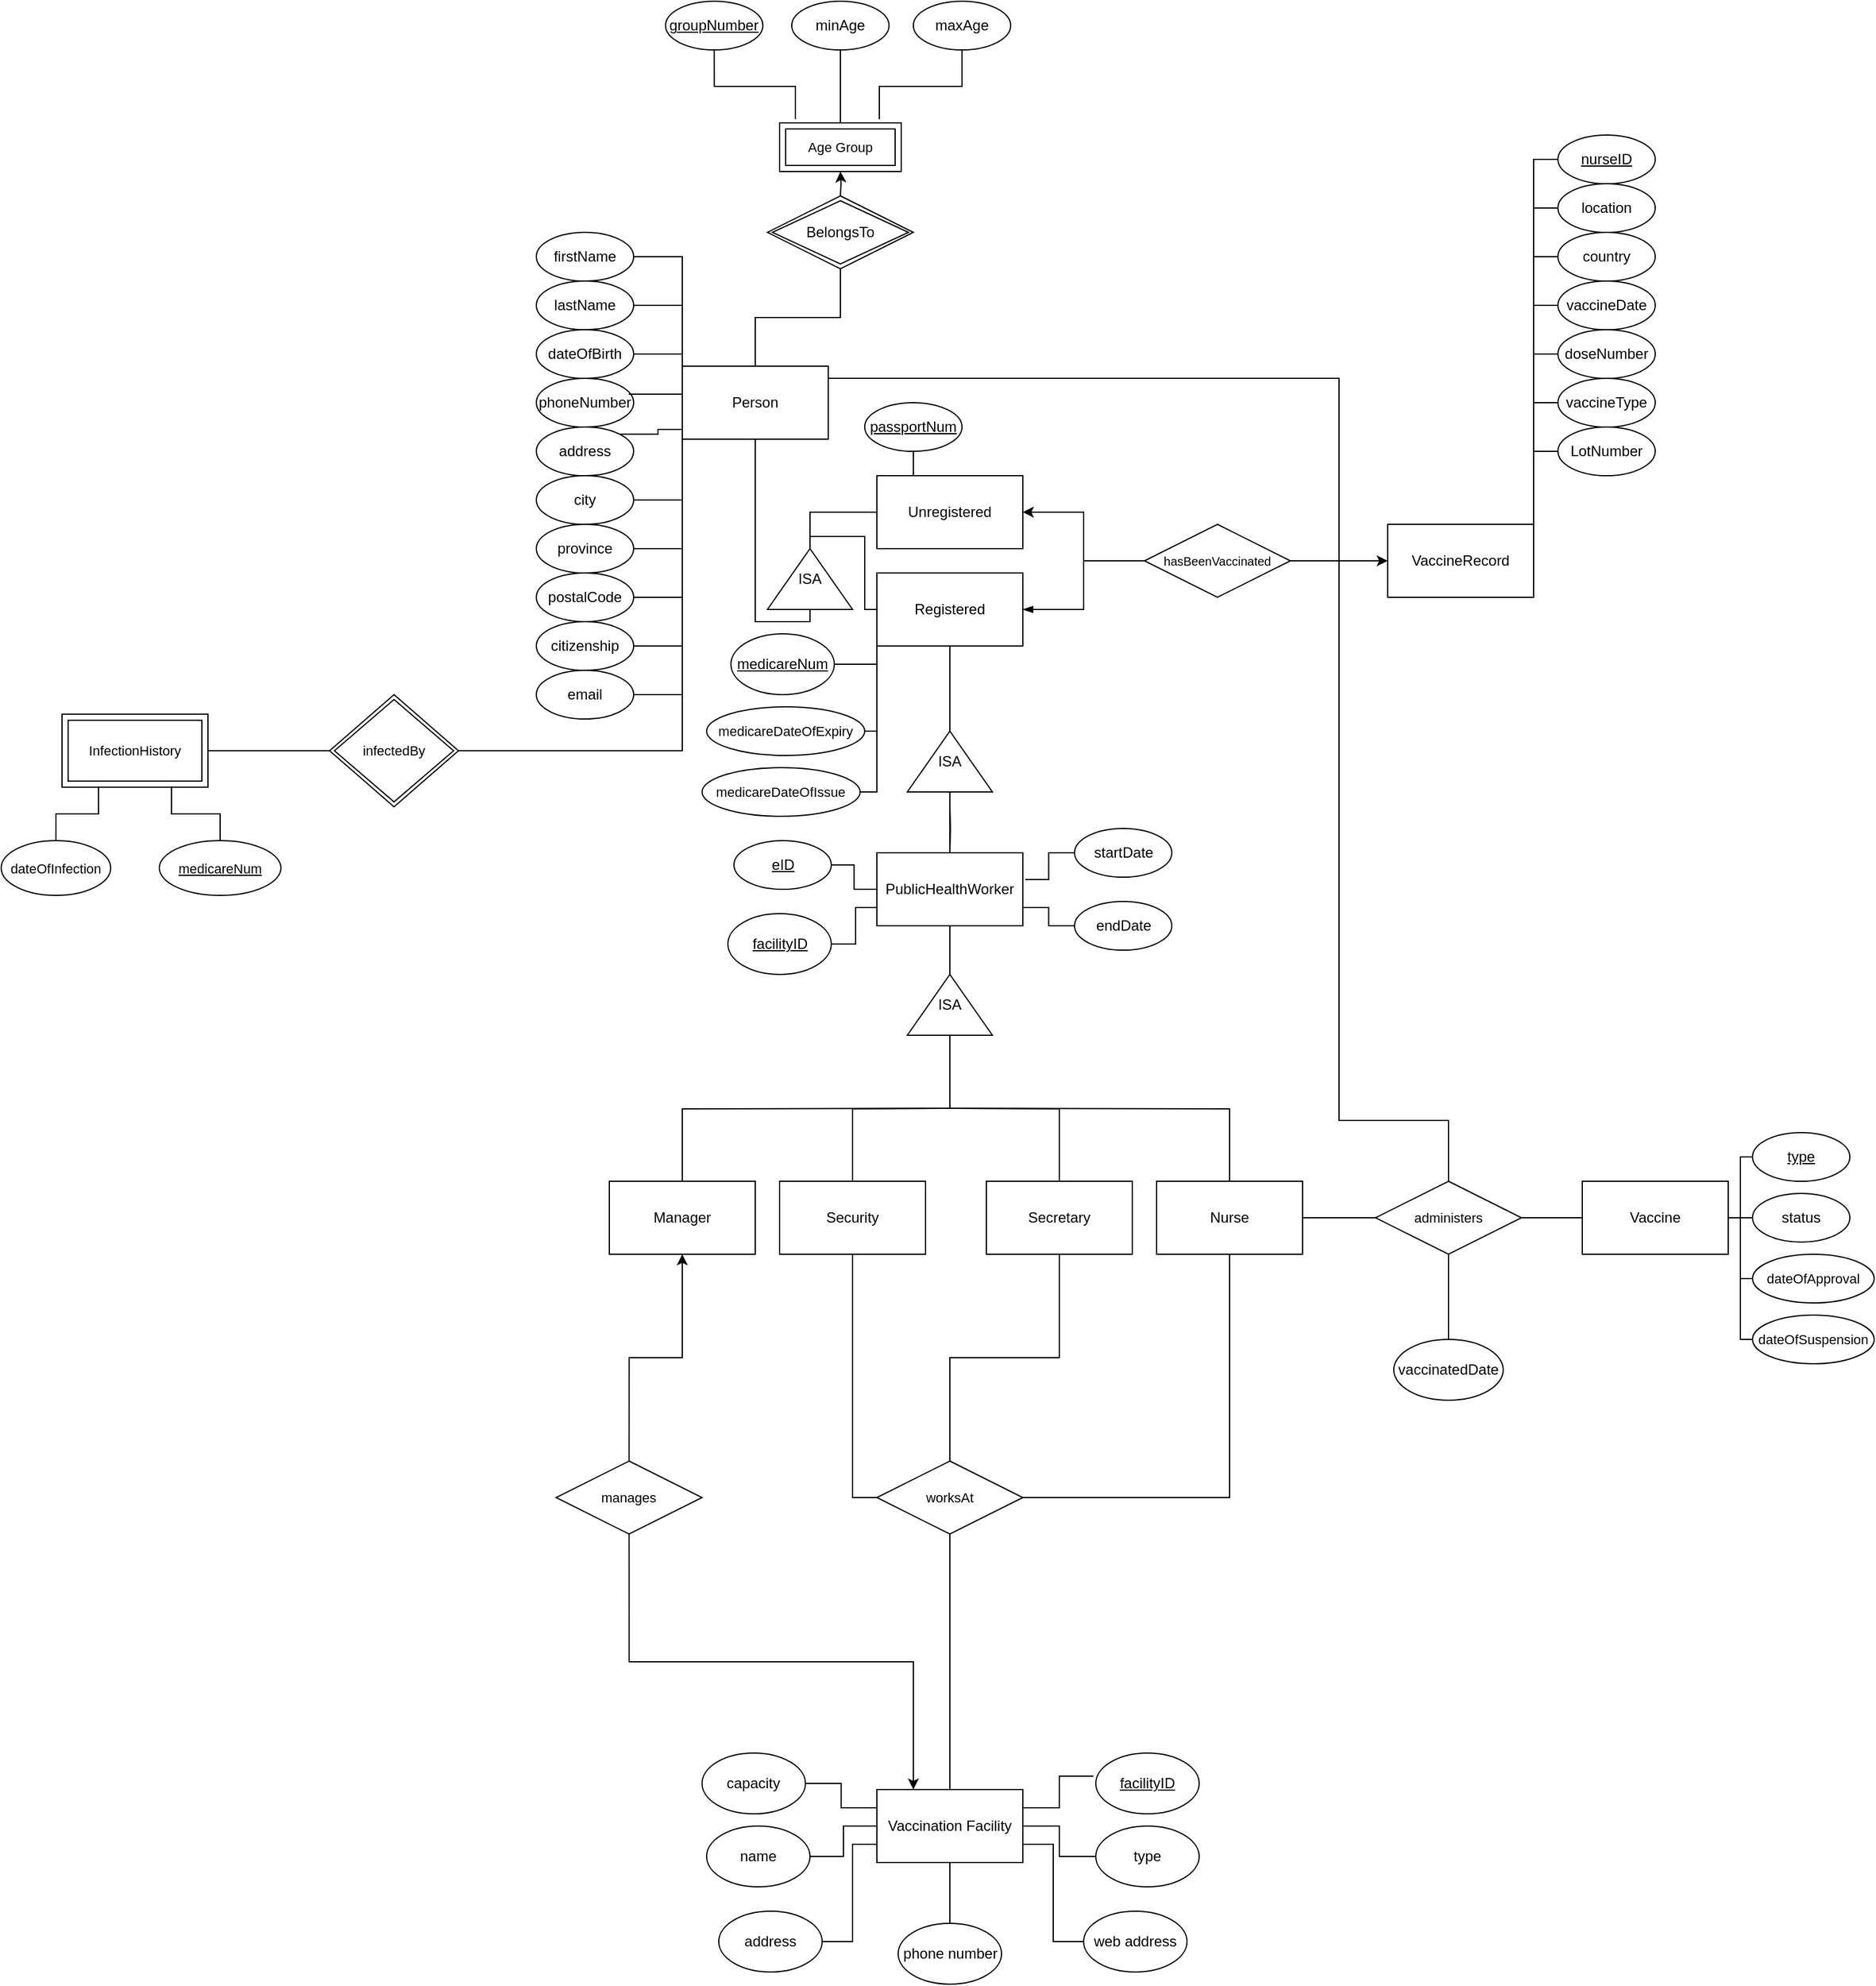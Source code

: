 <mxfile version="15.5.0" type="device"><diagram id="mBmWn6BK3wTHhu9qiL1B" name="Page-1"><mxGraphModel dx="1574" dy="1533" grid="1" gridSize="10" guides="1" tooltips="1" connect="1" arrows="1" fold="1" page="1" pageScale="1" pageWidth="850" pageHeight="1100" math="0" shadow="0"><root><mxCell id="0"/><mxCell id="1" parent="0"/><mxCell id="DdgtRDa4_yfA8446GOCM-1" value="Person" style="rounded=0;whiteSpace=wrap;html=1;" parent="1" vertex="1"><mxGeometry x="140" y="240" width="120" height="60" as="geometry"/></mxCell><mxCell id="DdgtRDa4_yfA8446GOCM-2" value="firstName" style="ellipse;whiteSpace=wrap;html=1;" parent="1" vertex="1"><mxGeometry x="20" y="130" width="80" height="40" as="geometry"/></mxCell><mxCell id="DdgtRDa4_yfA8446GOCM-4" value="lastName" style="ellipse;whiteSpace=wrap;html=1;" parent="1" vertex="1"><mxGeometry x="20" y="170" width="80" height="40" as="geometry"/></mxCell><mxCell id="DdgtRDa4_yfA8446GOCM-5" value="dateOfBirth" style="ellipse;whiteSpace=wrap;html=1;" parent="1" vertex="1"><mxGeometry x="20" y="210" width="80" height="40" as="geometry"/></mxCell><mxCell id="DdgtRDa4_yfA8446GOCM-10" value="phoneNumber" style="ellipse;whiteSpace=wrap;html=1;" parent="1" vertex="1"><mxGeometry x="20" y="250" width="80" height="40" as="geometry"/></mxCell><mxCell id="DdgtRDa4_yfA8446GOCM-11" value="address&lt;span style=&quot;color: rgba(0 , 0 , 0 , 0) ; font-family: monospace ; font-size: 0px&quot;&gt;%3CmxGraphModel%3E%3Croot%3E%3CmxCell%20id%3D%220%22%2F%3E%3CmxCell%20id%3D%221%22%20parent%3D%220%22%2F%3E%3CmxCell%20id%3D%222%22%20value%3D%22dateOfBirth%22%20style%3D%22ellipse%3BwhiteSpace%3Dwrap%3Bhtml%3D1%3B%22%20vertex%3D%221%22%20parent%3D%221%22%3E%3CmxGeometry%20x%3D%22210%22%20y%3D%2210%22%20width%3D%2280%22%20height%3D%2240%22%20as%3D%22geometry%22%2F%3E%3C%2FmxCell%3E%3C%2Froot%3E%3C%2FmxGraphModel%3E&lt;/span&gt;" style="ellipse;whiteSpace=wrap;html=1;" parent="1" vertex="1"><mxGeometry x="20" y="290" width="80" height="40" as="geometry"/></mxCell><mxCell id="DdgtRDa4_yfA8446GOCM-12" value="city" style="ellipse;whiteSpace=wrap;html=1;" parent="1" vertex="1"><mxGeometry x="20" y="330" width="80" height="40" as="geometry"/></mxCell><mxCell id="DdgtRDa4_yfA8446GOCM-13" value="province" style="ellipse;whiteSpace=wrap;html=1;" parent="1" vertex="1"><mxGeometry x="20" y="370" width="80" height="40" as="geometry"/></mxCell><mxCell id="DdgtRDa4_yfA8446GOCM-14" value="postalCode" style="ellipse;whiteSpace=wrap;html=1;" parent="1" vertex="1"><mxGeometry x="20" y="410" width="80" height="40" as="geometry"/></mxCell><mxCell id="DdgtRDa4_yfA8446GOCM-15" value="citizenship" style="ellipse;whiteSpace=wrap;html=1;" parent="1" vertex="1"><mxGeometry x="20" y="450" width="80" height="40" as="geometry"/></mxCell><mxCell id="DdgtRDa4_yfA8446GOCM-16" value="email" style="ellipse;whiteSpace=wrap;html=1;" parent="1" vertex="1"><mxGeometry x="20" y="490" width="80" height="40" as="geometry"/></mxCell><mxCell id="DdgtRDa4_yfA8446GOCM-18" value="" style="endArrow=none;html=1;rounded=0;fontSize=6;edgeStyle=orthogonalEdgeStyle;exitX=0.95;exitY=0.325;exitDx=0;exitDy=0;exitPerimeter=0;entryX=0;entryY=0.5;entryDx=0;entryDy=0;" parent="1" source="DdgtRDa4_yfA8446GOCM-10" target="DdgtRDa4_yfA8446GOCM-1" edge="1"><mxGeometry relative="1" as="geometry"><mxPoint x="20" y="259.5" as="sourcePoint"/><mxPoint x="180" y="259.5" as="targetPoint"/><Array as="points"><mxPoint x="140" y="263"/><mxPoint x="140" y="260"/></Array></mxGeometry></mxCell><mxCell id="DdgtRDa4_yfA8446GOCM-23" value="" style="endArrow=none;html=1;rounded=0;fontSize=6;edgeStyle=orthogonalEdgeStyle;entryX=0;entryY=0.867;entryDx=0;entryDy=0;exitX=1;exitY=0;exitDx=0;exitDy=0;entryPerimeter=0;" parent="1" source="DdgtRDa4_yfA8446GOCM-11" target="DdgtRDa4_yfA8446GOCM-1" edge="1"><mxGeometry relative="1" as="geometry"><mxPoint x="100" y="260" as="sourcePoint"/><mxPoint x="260" y="260" as="targetPoint"/><Array as="points"><mxPoint x="120" y="296"/><mxPoint x="120" y="292"/></Array></mxGeometry></mxCell><mxCell id="DdgtRDa4_yfA8446GOCM-24" value="" style="endArrow=none;html=1;rounded=0;fontSize=6;edgeStyle=orthogonalEdgeStyle;exitX=1;exitY=0.5;exitDx=0;exitDy=0;entryX=0;entryY=1;entryDx=0;entryDy=0;" parent="1" source="DdgtRDa4_yfA8446GOCM-12" target="DdgtRDa4_yfA8446GOCM-1" edge="1"><mxGeometry relative="1" as="geometry"><mxPoint x="100" y="260" as="sourcePoint"/><mxPoint x="260" y="260" as="targetPoint"/></mxGeometry></mxCell><mxCell id="DdgtRDa4_yfA8446GOCM-25" value="" style="endArrow=none;html=1;rounded=0;fontSize=6;edgeStyle=orthogonalEdgeStyle;entryX=0;entryY=1;entryDx=0;entryDy=0;" parent="1" source="DdgtRDa4_yfA8446GOCM-13" target="DdgtRDa4_yfA8446GOCM-1" edge="1"><mxGeometry relative="1" as="geometry"><mxPoint x="100" y="260" as="sourcePoint"/><mxPoint x="260" y="260" as="targetPoint"/></mxGeometry></mxCell><mxCell id="DdgtRDa4_yfA8446GOCM-26" value="" style="endArrow=none;html=1;rounded=0;fontSize=6;edgeStyle=orthogonalEdgeStyle;entryX=0;entryY=1;entryDx=0;entryDy=0;" parent="1" source="DdgtRDa4_yfA8446GOCM-14" target="DdgtRDa4_yfA8446GOCM-1" edge="1"><mxGeometry relative="1" as="geometry"><mxPoint x="100" y="260" as="sourcePoint"/><mxPoint x="260" y="260" as="targetPoint"/></mxGeometry></mxCell><mxCell id="DdgtRDa4_yfA8446GOCM-27" value="" style="endArrow=none;html=1;rounded=0;fontSize=6;edgeStyle=orthogonalEdgeStyle;entryX=0;entryY=1;entryDx=0;entryDy=0;exitX=1;exitY=0.5;exitDx=0;exitDy=0;" parent="1" source="DdgtRDa4_yfA8446GOCM-15" target="DdgtRDa4_yfA8446GOCM-1" edge="1"><mxGeometry relative="1" as="geometry"><mxPoint x="100" y="260" as="sourcePoint"/><mxPoint x="260" y="260" as="targetPoint"/></mxGeometry></mxCell><mxCell id="DdgtRDa4_yfA8446GOCM-29" value="" style="endArrow=none;html=1;rounded=0;fontSize=6;edgeStyle=orthogonalEdgeStyle;entryX=0;entryY=1;entryDx=0;entryDy=0;" parent="1" source="DdgtRDa4_yfA8446GOCM-16" target="DdgtRDa4_yfA8446GOCM-1" edge="1"><mxGeometry relative="1" as="geometry"><mxPoint x="100" y="260" as="sourcePoint"/><mxPoint x="260" y="260" as="targetPoint"/></mxGeometry></mxCell><mxCell id="DdgtRDa4_yfA8446GOCM-31" value="" style="endArrow=none;html=1;rounded=0;fontSize=6;edgeStyle=orthogonalEdgeStyle;entryX=0;entryY=0;entryDx=0;entryDy=0;exitX=1;exitY=0.5;exitDx=0;exitDy=0;" parent="1" source="DdgtRDa4_yfA8446GOCM-5" target="DdgtRDa4_yfA8446GOCM-1" edge="1"><mxGeometry relative="1" as="geometry"><mxPoint x="100" y="260" as="sourcePoint"/><mxPoint x="260" y="260" as="targetPoint"/></mxGeometry></mxCell><mxCell id="DdgtRDa4_yfA8446GOCM-32" value="" style="endArrow=none;html=1;rounded=0;fontSize=6;edgeStyle=orthogonalEdgeStyle;entryX=0;entryY=0;entryDx=0;entryDy=0;exitX=1;exitY=0.5;exitDx=0;exitDy=0;" parent="1" source="DdgtRDa4_yfA8446GOCM-4" target="DdgtRDa4_yfA8446GOCM-1" edge="1"><mxGeometry relative="1" as="geometry"><mxPoint x="100" y="260" as="sourcePoint"/><mxPoint x="260" y="260" as="targetPoint"/></mxGeometry></mxCell><mxCell id="DdgtRDa4_yfA8446GOCM-33" value="" style="endArrow=none;html=1;rounded=0;fontSize=6;edgeStyle=orthogonalEdgeStyle;entryX=0;entryY=0;entryDx=0;entryDy=0;exitX=1;exitY=0.5;exitDx=0;exitDy=0;" parent="1" source="DdgtRDa4_yfA8446GOCM-2" target="DdgtRDa4_yfA8446GOCM-1" edge="1"><mxGeometry relative="1" as="geometry"><mxPoint x="100" y="260" as="sourcePoint"/><mxPoint x="260" y="260" as="targetPoint"/></mxGeometry></mxCell><mxCell id="DdgtRDa4_yfA8446GOCM-34" value="&lt;font style=&quot;font-size: 12px&quot;&gt;BelongsTo&lt;/font&gt;" style="shape=rhombus;double=1;perimeter=rhombusPerimeter;whiteSpace=wrap;html=1;align=center;labelBackgroundColor=none;fontSize=11;fontColor=default;" parent="1" vertex="1"><mxGeometry x="210" y="100" width="120" height="60" as="geometry"/></mxCell><mxCell id="DdgtRDa4_yfA8446GOCM-35" value="" style="endArrow=none;html=1;rounded=0;fontSize=12;edgeStyle=orthogonalEdgeStyle;entryX=0.5;entryY=1;entryDx=0;entryDy=0;exitX=0.5;exitY=0;exitDx=0;exitDy=0;" parent="1" source="DdgtRDa4_yfA8446GOCM-1" target="DdgtRDa4_yfA8446GOCM-34" edge="1"><mxGeometry relative="1" as="geometry"><mxPoint x="180" y="250" as="sourcePoint"/><mxPoint x="340" y="250" as="targetPoint"/></mxGeometry></mxCell><mxCell id="nh2LUWXk5iaDpOpPUdQf-5" style="edgeStyle=orthogonalEdgeStyle;rounded=0;orthogonalLoop=1;jettySize=auto;html=1;exitX=0.5;exitY=0;exitDx=0;exitDy=0;entryX=0.5;entryY=1;entryDx=0;entryDy=0;fontSize=8;fontColor=default;startArrow=none;startFill=0;endArrow=none;endFill=0;" edge="1" parent="1" source="nh2LUWXk5iaDpOpPUdQf-6" target="DdgtRDa4_yfA8446GOCM-42"><mxGeometry relative="1" as="geometry"><mxPoint x="270" y="20" as="sourcePoint"/></mxGeometry></mxCell><mxCell id="DdgtRDa4_yfA8446GOCM-37" value="" style="endArrow=classic;html=1;rounded=0;fontSize=12;edgeStyle=orthogonalEdgeStyle;" parent="1" edge="1"><mxGeometry relative="1" as="geometry"><mxPoint x="270" y="100" as="sourcePoint"/><mxPoint x="270" y="80" as="targetPoint"/></mxGeometry></mxCell><mxCell id="DdgtRDa4_yfA8446GOCM-39" value="&lt;u&gt;groupNumber&lt;/u&gt;" style="ellipse;whiteSpace=wrap;html=1;" parent="1" vertex="1"><mxGeometry x="126.25" y="-60" width="80" height="40" as="geometry"/></mxCell><mxCell id="DdgtRDa4_yfA8446GOCM-41" value="" style="endArrow=none;html=1;rounded=0;fontSize=12;edgeStyle=orthogonalEdgeStyle;entryX=0.13;entryY=-0.075;entryDx=0;entryDy=0;exitX=0.5;exitY=1;exitDx=0;exitDy=0;entryPerimeter=0;" parent="1" source="DdgtRDa4_yfA8446GOCM-39" target="nh2LUWXk5iaDpOpPUdQf-6" edge="1"><mxGeometry relative="1" as="geometry"><mxPoint x="180" y="220" as="sourcePoint"/><mxPoint x="210" y="20" as="targetPoint"/></mxGeometry></mxCell><mxCell id="DdgtRDa4_yfA8446GOCM-42" value="minAge" style="ellipse;whiteSpace=wrap;html=1;" parent="1" vertex="1"><mxGeometry x="230" y="-60" width="80" height="40" as="geometry"/></mxCell><mxCell id="DdgtRDa4_yfA8446GOCM-44" value="maxAge" style="ellipse;whiteSpace=wrap;html=1;" parent="1" vertex="1"><mxGeometry x="330" y="-60" width="80" height="40" as="geometry"/></mxCell><mxCell id="DdgtRDa4_yfA8446GOCM-45" value="" style="endArrow=none;html=1;rounded=0;fontSize=12;edgeStyle=orthogonalEdgeStyle;exitX=0.82;exitY=-0.075;exitDx=0;exitDy=0;exitPerimeter=0;" parent="1" source="nh2LUWXk5iaDpOpPUdQf-6" target="DdgtRDa4_yfA8446GOCM-44" edge="1"><mxGeometry relative="1" as="geometry"><mxPoint x="330" y="20" as="sourcePoint"/><mxPoint x="310" y="180" as="targetPoint"/><Array as="points"><mxPoint x="302" y="10"/><mxPoint x="370" y="10"/></Array></mxGeometry></mxCell><mxCell id="DdgtRDa4_yfA8446GOCM-46" value="&lt;font style=&quot;font-size: 11px&quot;&gt;dateOfInfection&lt;/font&gt;" style="ellipse;whiteSpace=wrap;html=1;" parent="1" vertex="1"><mxGeometry x="-420" y="630" width="90" height="45" as="geometry"/></mxCell><mxCell id="DdgtRDa4_yfA8446GOCM-47" value="" style="endArrow=none;html=1;rounded=0;fontSize=8;edgeStyle=orthogonalEdgeStyle;entryX=0;entryY=1;entryDx=0;entryDy=0;startArrow=none;" parent="1" source="rNq9Q9PdPuJIYpiy7q8s-1" target="DdgtRDa4_yfA8446GOCM-1" edge="1"><mxGeometry relative="1" as="geometry"><mxPoint x="150" y="340" as="sourcePoint"/><mxPoint x="310" y="340" as="targetPoint"/></mxGeometry></mxCell><mxCell id="DdgtRDa4_yfA8446GOCM-48" value="&lt;font style=&quot;font-size: 12px&quot;&gt;ISA&lt;/font&gt;" style="triangle;whiteSpace=wrap;html=1;fontSize=8;rotation=0;direction=north;" parent="1" vertex="1"><mxGeometry x="210" y="390" width="70" height="50" as="geometry"/></mxCell><mxCell id="DdgtRDa4_yfA8446GOCM-49" value="" style="endArrow=none;html=1;rounded=0;fontSize=12;edgeStyle=orthogonalEdgeStyle;entryX=0.5;entryY=1;entryDx=0;entryDy=0;exitX=0;exitY=0.5;exitDx=0;exitDy=0;" parent="1" source="DdgtRDa4_yfA8446GOCM-48" target="DdgtRDa4_yfA8446GOCM-1" edge="1"><mxGeometry relative="1" as="geometry"><mxPoint x="200" y="330" as="sourcePoint"/><mxPoint x="310" y="220" as="targetPoint"/></mxGeometry></mxCell><mxCell id="DdgtRDa4_yfA8446GOCM-50" value="Registered" style="rounded=0;whiteSpace=wrap;html=1;" parent="1" vertex="1"><mxGeometry x="300" y="410" width="120" height="60" as="geometry"/></mxCell><mxCell id="DdgtRDa4_yfA8446GOCM-51" value="Unregistered" style="rounded=0;whiteSpace=wrap;html=1;" parent="1" vertex="1"><mxGeometry x="300" y="330" width="120" height="60" as="geometry"/></mxCell><mxCell id="DdgtRDa4_yfA8446GOCM-52" value="" style="endArrow=none;html=1;rounded=0;fontSize=12;edgeStyle=orthogonalEdgeStyle;entryX=0;entryY=0.5;entryDx=0;entryDy=0;exitX=1;exitY=0.5;exitDx=0;exitDy=0;" parent="1" source="DdgtRDa4_yfA8446GOCM-48" target="DdgtRDa4_yfA8446GOCM-51" edge="1"><mxGeometry relative="1" as="geometry"><mxPoint x="150" y="290" as="sourcePoint"/><mxPoint x="310" y="290" as="targetPoint"/></mxGeometry></mxCell><mxCell id="DdgtRDa4_yfA8446GOCM-53" value="" style="endArrow=none;html=1;rounded=0;fontSize=12;edgeStyle=orthogonalEdgeStyle;entryX=0;entryY=0.5;entryDx=0;entryDy=0;exitX=1;exitY=0.5;exitDx=0;exitDy=0;" parent="1" source="DdgtRDa4_yfA8446GOCM-48" target="DdgtRDa4_yfA8446GOCM-50" edge="1"><mxGeometry relative="1" as="geometry"><mxPoint x="270" y="360" as="sourcePoint"/><mxPoint x="310" y="290" as="targetPoint"/></mxGeometry></mxCell><mxCell id="DdgtRDa4_yfA8446GOCM-54" value="&lt;font style=&quot;font-size: 10px&quot;&gt;hasBeenVaccinated&lt;/font&gt;" style="shape=rhombus;perimeter=rhombusPerimeter;whiteSpace=wrap;html=1;align=center;fontSize=6;" parent="1" vertex="1"><mxGeometry x="520" y="370" width="120" height="60" as="geometry"/></mxCell><mxCell id="DdgtRDa4_yfA8446GOCM-55" value="" style="endArrow=none;html=1;rounded=0;fontSize=12;edgeStyle=orthogonalEdgeStyle;entryX=0;entryY=0.5;entryDx=0;entryDy=0;exitX=1;exitY=0.5;exitDx=0;exitDy=0;startArrow=classic;startFill=1;" parent="1" source="DdgtRDa4_yfA8446GOCM-51" target="DdgtRDa4_yfA8446GOCM-54" edge="1"><mxGeometry relative="1" as="geometry"><mxPoint x="190" y="320" as="sourcePoint"/><mxPoint x="350" y="320" as="targetPoint"/></mxGeometry></mxCell><mxCell id="DdgtRDa4_yfA8446GOCM-56" value="VaccineRecord" style="rounded=0;whiteSpace=wrap;html=1;" parent="1" vertex="1"><mxGeometry x="720" y="370" width="120" height="60" as="geometry"/></mxCell><mxCell id="DdgtRDa4_yfA8446GOCM-57" value="" style="endArrow=classic;html=1;rounded=0;fontSize=12;edgeStyle=orthogonalEdgeStyle;endFill=1;" parent="1" source="DdgtRDa4_yfA8446GOCM-54" target="DdgtRDa4_yfA8446GOCM-56" edge="1"><mxGeometry relative="1" as="geometry"><mxPoint x="410" y="270" as="sourcePoint"/><mxPoint x="350" y="320" as="targetPoint"/></mxGeometry></mxCell><mxCell id="DdgtRDa4_yfA8446GOCM-59" value="&lt;u&gt;medicareNum&lt;/u&gt;" style="ellipse;whiteSpace=wrap;html=1;" parent="1" vertex="1"><mxGeometry x="180" y="460" width="85" height="50" as="geometry"/></mxCell><mxCell id="DdgtRDa4_yfA8446GOCM-60" value="&lt;font style=&quot;font-size: 11px&quot;&gt;medicareDateOfIssue&lt;/font&gt;" style="ellipse;whiteSpace=wrap;html=1;" parent="1" vertex="1"><mxGeometry x="156.25" y="570" width="130" height="40" as="geometry"/></mxCell><mxCell id="DdgtRDa4_yfA8446GOCM-61" value="&lt;font style=&quot;font-size: 11px&quot;&gt;medicareDateOfExpiry&lt;/font&gt;" style="ellipse;whiteSpace=wrap;html=1;" parent="1" vertex="1"><mxGeometry x="160" y="520" width="130" height="40" as="geometry"/></mxCell><mxCell id="DdgtRDa4_yfA8446GOCM-62" value="" style="endArrow=none;html=1;rounded=0;fontSize=12;edgeStyle=orthogonalEdgeStyle;entryX=0;entryY=1;entryDx=0;entryDy=0;exitX=1;exitY=0.5;exitDx=0;exitDy=0;" parent="1" source="DdgtRDa4_yfA8446GOCM-59" target="DdgtRDa4_yfA8446GOCM-50" edge="1"><mxGeometry relative="1" as="geometry"><mxPoint x="260" y="370" as="sourcePoint"/><mxPoint x="420" y="370" as="targetPoint"/></mxGeometry></mxCell><mxCell id="DdgtRDa4_yfA8446GOCM-63" value="" style="endArrow=none;html=1;rounded=0;fontSize=12;edgeStyle=orthogonalEdgeStyle;entryX=0;entryY=1;entryDx=0;entryDy=0;" parent="1" source="DdgtRDa4_yfA8446GOCM-61" target="DdgtRDa4_yfA8446GOCM-50" edge="1"><mxGeometry relative="1" as="geometry"><mxPoint x="260" y="370" as="sourcePoint"/><mxPoint x="420" y="370" as="targetPoint"/></mxGeometry></mxCell><mxCell id="DdgtRDa4_yfA8446GOCM-64" value="" style="endArrow=none;html=1;rounded=0;fontSize=12;edgeStyle=orthogonalEdgeStyle;entryX=0;entryY=1;entryDx=0;entryDy=0;" parent="1" source="DdgtRDa4_yfA8446GOCM-60" target="DdgtRDa4_yfA8446GOCM-50" edge="1"><mxGeometry relative="1" as="geometry"><mxPoint x="260" y="370" as="sourcePoint"/><mxPoint x="520" y="590" as="targetPoint"/></mxGeometry></mxCell><mxCell id="DdgtRDa4_yfA8446GOCM-65" value="" style="endArrow=none;html=1;rounded=0;fontSize=12;edgeStyle=orthogonalEdgeStyle;entryX=0;entryY=0.5;entryDx=0;entryDy=0;startArrow=blockThin;startFill=1;" parent="1" source="DdgtRDa4_yfA8446GOCM-50" target="DdgtRDa4_yfA8446GOCM-54" edge="1"><mxGeometry relative="1" as="geometry"><mxPoint x="260" y="370" as="sourcePoint"/><mxPoint x="420" y="370" as="targetPoint"/></mxGeometry></mxCell><mxCell id="DdgtRDa4_yfA8446GOCM-66" value="&lt;u&gt;passportNum&lt;/u&gt;" style="ellipse;whiteSpace=wrap;html=1;" parent="1" vertex="1"><mxGeometry x="290" y="270" width="80" height="40" as="geometry"/></mxCell><mxCell id="DdgtRDa4_yfA8446GOCM-67" value="" style="endArrow=none;html=1;rounded=0;fontSize=12;edgeStyle=orthogonalEdgeStyle;entryX=0.25;entryY=0;entryDx=0;entryDy=0;" parent="1" source="DdgtRDa4_yfA8446GOCM-66" target="DdgtRDa4_yfA8446GOCM-51" edge="1"><mxGeometry relative="1" as="geometry"><mxPoint x="260" y="370" as="sourcePoint"/><mxPoint x="420" y="370" as="targetPoint"/></mxGeometry></mxCell><mxCell id="DdgtRDa4_yfA8446GOCM-68" value="LotNumber" style="ellipse;whiteSpace=wrap;html=1;" parent="1" vertex="1"><mxGeometry x="860" y="290" width="80" height="40" as="geometry"/></mxCell><mxCell id="DdgtRDa4_yfA8446GOCM-69" value="" style="endArrow=none;html=1;rounded=0;fontSize=12;edgeStyle=orthogonalEdgeStyle;entryX=0;entryY=0.5;entryDx=0;entryDy=0;exitX=1;exitY=0;exitDx=0;exitDy=0;" parent="1" source="DdgtRDa4_yfA8446GOCM-56" target="DdgtRDa4_yfA8446GOCM-68" edge="1"><mxGeometry relative="1" as="geometry"><mxPoint x="520" y="370" as="sourcePoint"/><mxPoint x="680" y="370" as="targetPoint"/></mxGeometry></mxCell><mxCell id="DdgtRDa4_yfA8446GOCM-70" value="vaccineType" style="ellipse;whiteSpace=wrap;html=1;" parent="1" vertex="1"><mxGeometry x="860" y="250" width="80" height="40" as="geometry"/></mxCell><mxCell id="DdgtRDa4_yfA8446GOCM-71" value="" style="endArrow=none;html=1;rounded=0;fontSize=12;edgeStyle=orthogonalEdgeStyle;entryX=0;entryY=0.5;entryDx=0;entryDy=0;exitX=1;exitY=0;exitDx=0;exitDy=0;" parent="1" source="DdgtRDa4_yfA8446GOCM-56" target="DdgtRDa4_yfA8446GOCM-70" edge="1"><mxGeometry relative="1" as="geometry"><mxPoint x="850" y="380" as="sourcePoint"/><mxPoint x="870" y="320" as="targetPoint"/></mxGeometry></mxCell><mxCell id="DdgtRDa4_yfA8446GOCM-72" value="doseNumber" style="ellipse;whiteSpace=wrap;html=1;" parent="1" vertex="1"><mxGeometry x="860" y="210" width="80" height="40" as="geometry"/></mxCell><mxCell id="DdgtRDa4_yfA8446GOCM-73" value="" style="endArrow=none;html=1;rounded=0;fontSize=12;edgeStyle=orthogonalEdgeStyle;entryX=0;entryY=0.5;entryDx=0;entryDy=0;exitX=1;exitY=0;exitDx=0;exitDy=0;" parent="1" source="DdgtRDa4_yfA8446GOCM-56" target="DdgtRDa4_yfA8446GOCM-72" edge="1"><mxGeometry relative="1" as="geometry"><mxPoint x="500" y="370" as="sourcePoint"/><mxPoint x="660" y="370" as="targetPoint"/></mxGeometry></mxCell><mxCell id="DdgtRDa4_yfA8446GOCM-74" value="vaccineDate" style="ellipse;whiteSpace=wrap;html=1;" parent="1" vertex="1"><mxGeometry x="860" y="170" width="80" height="40" as="geometry"/></mxCell><mxCell id="DdgtRDa4_yfA8446GOCM-75" value="" style="endArrow=none;html=1;rounded=0;fontSize=12;edgeStyle=orthogonalEdgeStyle;entryX=0;entryY=0.5;entryDx=0;entryDy=0;exitX=1;exitY=0;exitDx=0;exitDy=0;" parent="1" source="DdgtRDa4_yfA8446GOCM-56" target="DdgtRDa4_yfA8446GOCM-74" edge="1"><mxGeometry relative="1" as="geometry"><mxPoint x="500" y="370" as="sourcePoint"/><mxPoint x="660" y="370" as="targetPoint"/></mxGeometry></mxCell><mxCell id="DdgtRDa4_yfA8446GOCM-76" value="country" style="ellipse;whiteSpace=wrap;html=1;" parent="1" vertex="1"><mxGeometry x="860" y="130" width="80" height="40" as="geometry"/></mxCell><mxCell id="DdgtRDa4_yfA8446GOCM-77" value="" style="endArrow=none;html=1;rounded=0;fontSize=11;edgeStyle=orthogonalEdgeStyle;entryX=0;entryY=0.5;entryDx=0;entryDy=0;exitX=1;exitY=0;exitDx=0;exitDy=0;" parent="1" source="DdgtRDa4_yfA8446GOCM-56" target="DdgtRDa4_yfA8446GOCM-76" edge="1"><mxGeometry relative="1" as="geometry"><mxPoint x="430" y="370" as="sourcePoint"/><mxPoint x="590" y="370" as="targetPoint"/></mxGeometry></mxCell><mxCell id="DdgtRDa4_yfA8446GOCM-78" value="location" style="ellipse;whiteSpace=wrap;html=1;" parent="1" vertex="1"><mxGeometry x="860" y="90" width="80" height="40" as="geometry"/></mxCell><mxCell id="DdgtRDa4_yfA8446GOCM-79" value="" style="endArrow=none;html=1;rounded=0;fontSize=11;edgeStyle=orthogonalEdgeStyle;entryX=0;entryY=0.5;entryDx=0;entryDy=0;exitX=1;exitY=0;exitDx=0;exitDy=0;" parent="1" source="DdgtRDa4_yfA8446GOCM-56" target="DdgtRDa4_yfA8446GOCM-78" edge="1"><mxGeometry relative="1" as="geometry"><mxPoint x="430" y="370" as="sourcePoint"/><mxPoint x="590" y="370" as="targetPoint"/></mxGeometry></mxCell><mxCell id="DdgtRDa4_yfA8446GOCM-80" value="&lt;u&gt;nurseID&lt;/u&gt;" style="ellipse;whiteSpace=wrap;html=1;" parent="1" vertex="1"><mxGeometry x="860" y="50" width="80" height="40" as="geometry"/></mxCell><mxCell id="DdgtRDa4_yfA8446GOCM-81" value="" style="endArrow=none;html=1;rounded=0;fontSize=11;edgeStyle=orthogonalEdgeStyle;entryX=0;entryY=0.5;entryDx=0;entryDy=0;exitX=1;exitY=0;exitDx=0;exitDy=0;" parent="1" source="DdgtRDa4_yfA8446GOCM-56" target="DdgtRDa4_yfA8446GOCM-80" edge="1"><mxGeometry relative="1" as="geometry"><mxPoint x="430" y="240" as="sourcePoint"/><mxPoint x="590" y="240" as="targetPoint"/></mxGeometry></mxCell><mxCell id="DdgtRDa4_yfA8446GOCM-83" value="" style="endArrow=none;html=1;rounded=0;fontSize=11;edgeStyle=orthogonalEdgeStyle;" parent="1" source="DdgtRDa4_yfA8446GOCM-50" edge="1"><mxGeometry relative="1" as="geometry"><mxPoint x="320" y="420" as="sourcePoint"/><mxPoint x="360" y="540" as="targetPoint"/></mxGeometry></mxCell><mxCell id="DdgtRDa4_yfA8446GOCM-84" value="PublicHealthWorker" style="rounded=0;whiteSpace=wrap;html=1;" parent="1" vertex="1"><mxGeometry x="300" y="640" width="120" height="60" as="geometry"/></mxCell><mxCell id="DdgtRDa4_yfA8446GOCM-85" value="" style="endArrow=none;html=1;rounded=0;fontSize=11;edgeStyle=orthogonalEdgeStyle;" parent="1" target="DdgtRDa4_yfA8446GOCM-84" edge="1"><mxGeometry relative="1" as="geometry"><mxPoint x="360" y="600" as="sourcePoint"/><mxPoint x="480" y="620" as="targetPoint"/></mxGeometry></mxCell><mxCell id="DdgtRDa4_yfA8446GOCM-86" value="&lt;u&gt;eID&lt;/u&gt;" style="ellipse;whiteSpace=wrap;html=1;" parent="1" vertex="1"><mxGeometry x="182.5" y="630" width="80" height="40" as="geometry"/></mxCell><mxCell id="DdgtRDa4_yfA8446GOCM-87" value="" style="endArrow=none;html=1;rounded=0;fontSize=11;edgeStyle=orthogonalEdgeStyle;" parent="1" source="DdgtRDa4_yfA8446GOCM-86" target="DdgtRDa4_yfA8446GOCM-84" edge="1"><mxGeometry relative="1" as="geometry"><mxPoint x="320" y="620" as="sourcePoint"/><mxPoint x="480" y="620" as="targetPoint"/></mxGeometry></mxCell><mxCell id="DdgtRDa4_yfA8446GOCM-89" value="" style="endArrow=none;html=1;rounded=0;fontSize=11;edgeStyle=orthogonalEdgeStyle;entryX=1;entryY=0.5;entryDx=0;entryDy=0;" parent="1" source="DdgtRDa4_yfA8446GOCM-84" target="nh2LUWXk5iaDpOpPUdQf-3" edge="1"><mxGeometry relative="1" as="geometry"><mxPoint x="320" y="720" as="sourcePoint"/><mxPoint x="360" y="790" as="targetPoint"/></mxGeometry></mxCell><mxCell id="nh2LUWXk5iaDpOpPUdQf-24" style="edgeStyle=orthogonalEdgeStyle;rounded=0;orthogonalLoop=1;jettySize=auto;html=1;exitX=0.5;exitY=1;exitDx=0;exitDy=0;entryX=0.5;entryY=0;entryDx=0;entryDy=0;fontSize=11;fontColor=default;startArrow=classic;startFill=1;endArrow=none;endFill=0;" edge="1" parent="1" source="DdgtRDa4_yfA8446GOCM-90" target="nh2LUWXk5iaDpOpPUdQf-23"><mxGeometry relative="1" as="geometry"/></mxCell><mxCell id="DdgtRDa4_yfA8446GOCM-90" value="Manager" style="rounded=0;whiteSpace=wrap;html=1;" parent="1" vertex="1"><mxGeometry x="80" y="910" width="120" height="60" as="geometry"/></mxCell><mxCell id="DdgtRDa4_yfA8446GOCM-91" value="&lt;font style=&quot;font-size: 11px&quot;&gt;worksAt&lt;/font&gt;" style="shape=rhombus;perimeter=rhombusPerimeter;whiteSpace=wrap;html=1;align=center;fontSize=6;" parent="1" vertex="1"><mxGeometry x="300" y="1140" width="120" height="60" as="geometry"/></mxCell><mxCell id="DdgtRDa4_yfA8446GOCM-93" value="startDate" style="ellipse;whiteSpace=wrap;html=1;" parent="1" vertex="1"><mxGeometry x="462.5" y="620" width="80" height="40" as="geometry"/></mxCell><mxCell id="DdgtRDa4_yfA8446GOCM-94" value="endDate" style="ellipse;whiteSpace=wrap;html=1;" parent="1" vertex="1"><mxGeometry x="462.5" y="680" width="80" height="40" as="geometry"/></mxCell><mxCell id="DdgtRDa4_yfA8446GOCM-95" value="" style="endArrow=none;html=1;rounded=0;fontSize=11;edgeStyle=orthogonalEdgeStyle;entryX=1.017;entryY=0.367;entryDx=0;entryDy=0;entryPerimeter=0;" parent="1" source="DdgtRDa4_yfA8446GOCM-93" target="DdgtRDa4_yfA8446GOCM-84" edge="1"><mxGeometry relative="1" as="geometry"><mxPoint x="732.5" y="410" as="sourcePoint"/><mxPoint x="582.5" y="670" as="targetPoint"/></mxGeometry></mxCell><mxCell id="DdgtRDa4_yfA8446GOCM-96" value="" style="endArrow=none;html=1;rounded=0;fontSize=11;edgeStyle=orthogonalEdgeStyle;entryX=1;entryY=0.75;entryDx=0;entryDy=0;" parent="1" source="DdgtRDa4_yfA8446GOCM-94" target="DdgtRDa4_yfA8446GOCM-84" edge="1"><mxGeometry relative="1" as="geometry"><mxPoint x="592.5" y="650.059" as="sourcePoint"/><mxPoint x="582.5" y="670" as="targetPoint"/></mxGeometry></mxCell><mxCell id="DdgtRDa4_yfA8446GOCM-97" value="Security" style="rounded=0;whiteSpace=wrap;html=1;" parent="1" vertex="1"><mxGeometry x="220" y="910" width="120" height="60" as="geometry"/></mxCell><mxCell id="DdgtRDa4_yfA8446GOCM-98" value="Secretary" style="rounded=0;whiteSpace=wrap;html=1;" parent="1" vertex="1"><mxGeometry x="390" y="910" width="120" height="60" as="geometry"/></mxCell><mxCell id="rNq9Q9PdPuJIYpiy7q8s-5" style="edgeStyle=orthogonalEdgeStyle;rounded=0;orthogonalLoop=1;jettySize=auto;html=1;exitX=1;exitY=0.5;exitDx=0;exitDy=0;entryX=0;entryY=0.5;entryDx=0;entryDy=0;endArrow=none;endFill=0;" parent="1" source="DdgtRDa4_yfA8446GOCM-99" target="DdgtRDa4_yfA8446GOCM-108" edge="1"><mxGeometry relative="1" as="geometry"/></mxCell><mxCell id="DdgtRDa4_yfA8446GOCM-99" value="Nurse" style="rounded=0;whiteSpace=wrap;html=1;" parent="1" vertex="1"><mxGeometry x="530" y="910" width="120" height="60" as="geometry"/></mxCell><mxCell id="DdgtRDa4_yfA8446GOCM-100" value="" style="endArrow=none;html=1;rounded=0;fontSize=11;edgeStyle=orthogonalEdgeStyle;exitX=1;exitY=0.5;exitDx=0;exitDy=0;" parent="1" target="DdgtRDa4_yfA8446GOCM-99" edge="1"><mxGeometry relative="1" as="geometry"><mxPoint x="360" y="850" as="sourcePoint"/><mxPoint x="610" y="910" as="targetPoint"/></mxGeometry></mxCell><mxCell id="DdgtRDa4_yfA8446GOCM-101" value="" style="endArrow=none;html=1;rounded=0;fontSize=11;edgeStyle=orthogonalEdgeStyle;" parent="1" target="DdgtRDa4_yfA8446GOCM-98" edge="1"><mxGeometry relative="1" as="geometry"><mxPoint x="360" y="850" as="sourcePoint"/><mxPoint x="600.059" y="920" as="targetPoint"/></mxGeometry></mxCell><mxCell id="DdgtRDa4_yfA8446GOCM-102" value="" style="endArrow=none;html=1;rounded=0;fontSize=11;edgeStyle=orthogonalEdgeStyle;" parent="1" target="DdgtRDa4_yfA8446GOCM-97" edge="1"><mxGeometry relative="1" as="geometry"><mxPoint x="360" y="850" as="sourcePoint"/><mxPoint x="460.059" y="920" as="targetPoint"/></mxGeometry></mxCell><mxCell id="DdgtRDa4_yfA8446GOCM-103" value="" style="endArrow=none;html=1;rounded=0;fontSize=11;edgeStyle=orthogonalEdgeStyle;exitX=1;exitY=0.5;exitDx=0;exitDy=0;" parent="1" target="DdgtRDa4_yfA8446GOCM-90" edge="1"><mxGeometry relative="1" as="geometry"><mxPoint x="360" y="850" as="sourcePoint"/><mxPoint x="290.059" y="920" as="targetPoint"/></mxGeometry></mxCell><mxCell id="rNq9Q9PdPuJIYpiy7q8s-6" style="edgeStyle=orthogonalEdgeStyle;rounded=0;orthogonalLoop=1;jettySize=auto;html=1;exitX=1;exitY=0.5;exitDx=0;exitDy=0;endArrow=none;endFill=0;startArrow=none;startFill=0;" parent="1" source="DdgtRDa4_yfA8446GOCM-108" target="DdgtRDa4_yfA8446GOCM-112" edge="1"><mxGeometry relative="1" as="geometry"/></mxCell><mxCell id="DdgtRDa4_yfA8446GOCM-108" value="&lt;font style=&quot;font-size: 11px&quot;&gt;administers&lt;/font&gt;" style="shape=rhombus;perimeter=rhombusPerimeter;whiteSpace=wrap;html=1;align=center;fontSize=6;" parent="1" vertex="1"><mxGeometry x="710" y="910" width="120" height="60" as="geometry"/></mxCell><mxCell id="DdgtRDa4_yfA8446GOCM-110" value="vaccinatedDate" style="ellipse;whiteSpace=wrap;html=1;" parent="1" vertex="1"><mxGeometry x="725" y="1040" width="90" height="50" as="geometry"/></mxCell><mxCell id="DdgtRDa4_yfA8446GOCM-111" value="" style="endArrow=none;html=1;rounded=0;fontSize=11;edgeStyle=orthogonalEdgeStyle;" parent="1" source="DdgtRDa4_yfA8446GOCM-110" target="DdgtRDa4_yfA8446GOCM-108" edge="1"><mxGeometry relative="1" as="geometry"><mxPoint x="530" y="940" as="sourcePoint"/><mxPoint x="690" y="940" as="targetPoint"/></mxGeometry></mxCell><mxCell id="DdgtRDa4_yfA8446GOCM-112" value="Vaccine" style="rounded=0;whiteSpace=wrap;html=1;" parent="1" vertex="1"><mxGeometry x="880" y="910" width="120" height="60" as="geometry"/></mxCell><mxCell id="DdgtRDa4_yfA8446GOCM-114" value="" style="endArrow=none;html=1;rounded=0;fontSize=11;edgeStyle=orthogonalEdgeStyle;entryX=1;entryY=0.5;entryDx=0;entryDy=0;endFill=0;" parent="1" source="DdgtRDa4_yfA8446GOCM-99" target="DdgtRDa4_yfA8446GOCM-91" edge="1"><mxGeometry relative="1" as="geometry"><mxPoint x="560" y="910" as="sourcePoint"/><mxPoint x="660" y="910" as="targetPoint"/><Array as="points"><mxPoint x="590" y="1170"/></Array></mxGeometry></mxCell><mxCell id="DdgtRDa4_yfA8446GOCM-116" value="" style="endArrow=none;html=1;rounded=0;fontSize=11;edgeStyle=orthogonalEdgeStyle;entryX=0.5;entryY=0;entryDx=0;entryDy=0;endFill=0;" parent="1" source="DdgtRDa4_yfA8446GOCM-98" target="DdgtRDa4_yfA8446GOCM-91" edge="1"><mxGeometry width="50" height="50" relative="1" as="geometry"><mxPoint x="590" y="930" as="sourcePoint"/><mxPoint x="640" y="880" as="targetPoint"/></mxGeometry></mxCell><mxCell id="DdgtRDa4_yfA8446GOCM-117" value="" style="endArrow=none;html=1;rounded=0;fontSize=11;edgeStyle=orthogonalEdgeStyle;exitX=0.5;exitY=1;exitDx=0;exitDy=0;endFill=0;" parent="1" source="DdgtRDa4_yfA8446GOCM-97" target="DdgtRDa4_yfA8446GOCM-91" edge="1"><mxGeometry width="50" height="50" relative="1" as="geometry"><mxPoint x="460.059" y="980" as="sourcePoint"/><mxPoint x="400" y="1165" as="targetPoint"/><Array as="points"><mxPoint x="280" y="1170"/></Array></mxGeometry></mxCell><mxCell id="nh2LUWXk5iaDpOpPUdQf-13" style="edgeStyle=orthogonalEdgeStyle;rounded=0;orthogonalLoop=1;jettySize=auto;html=1;exitX=0;exitY=0.25;exitDx=0;exitDy=0;fontSize=11;fontColor=default;startArrow=none;startFill=0;endArrow=none;endFill=0;" edge="1" parent="1" source="DdgtRDa4_yfA8446GOCM-120" target="DdgtRDa4_yfA8446GOCM-134"><mxGeometry relative="1" as="geometry"/></mxCell><mxCell id="nh2LUWXk5iaDpOpPUdQf-14" style="edgeStyle=orthogonalEdgeStyle;rounded=0;orthogonalLoop=1;jettySize=auto;html=1;exitX=0;exitY=0.5;exitDx=0;exitDy=0;fontSize=11;fontColor=default;startArrow=none;startFill=0;endArrow=none;endFill=0;" edge="1" parent="1" source="DdgtRDa4_yfA8446GOCM-120" target="DdgtRDa4_yfA8446GOCM-122"><mxGeometry relative="1" as="geometry"/></mxCell><mxCell id="nh2LUWXk5iaDpOpPUdQf-15" style="edgeStyle=orthogonalEdgeStyle;rounded=0;orthogonalLoop=1;jettySize=auto;html=1;exitX=0;exitY=0.75;exitDx=0;exitDy=0;fontSize=11;fontColor=default;startArrow=none;startFill=0;endArrow=none;endFill=0;" edge="1" parent="1" source="DdgtRDa4_yfA8446GOCM-120" target="DdgtRDa4_yfA8446GOCM-124"><mxGeometry relative="1" as="geometry"><Array as="points"><mxPoint x="280" y="1455"/><mxPoint x="280" y="1535"/></Array></mxGeometry></mxCell><mxCell id="nh2LUWXk5iaDpOpPUdQf-18" style="edgeStyle=orthogonalEdgeStyle;rounded=0;orthogonalLoop=1;jettySize=auto;html=1;exitX=1;exitY=0.25;exitDx=0;exitDy=0;fontSize=11;fontColor=default;startArrow=none;startFill=0;endArrow=none;endFill=0;entryX=-0.024;entryY=0.38;entryDx=0;entryDy=0;entryPerimeter=0;" edge="1" parent="1" source="DdgtRDa4_yfA8446GOCM-120" target="DdgtRDa4_yfA8446GOCM-136"><mxGeometry relative="1" as="geometry"><mxPoint x="490" y="1380" as="targetPoint"/></mxGeometry></mxCell><mxCell id="nh2LUWXk5iaDpOpPUdQf-19" style="edgeStyle=orthogonalEdgeStyle;rounded=0;orthogonalLoop=1;jettySize=auto;html=1;exitX=0.5;exitY=1;exitDx=0;exitDy=0;entryX=0.5;entryY=0;entryDx=0;entryDy=0;fontSize=11;fontColor=default;startArrow=none;startFill=0;endArrow=none;endFill=0;" edge="1" parent="1" source="DdgtRDa4_yfA8446GOCM-120" target="DdgtRDa4_yfA8446GOCM-126"><mxGeometry relative="1" as="geometry"/></mxCell><mxCell id="nh2LUWXk5iaDpOpPUdQf-21" style="edgeStyle=orthogonalEdgeStyle;rounded=0;orthogonalLoop=1;jettySize=auto;html=1;exitX=1;exitY=0.5;exitDx=0;exitDy=0;entryX=0;entryY=0.5;entryDx=0;entryDy=0;fontSize=11;fontColor=default;startArrow=none;startFill=0;endArrow=none;endFill=0;" edge="1" parent="1" source="DdgtRDa4_yfA8446GOCM-120" target="DdgtRDa4_yfA8446GOCM-132"><mxGeometry relative="1" as="geometry"/></mxCell><mxCell id="nh2LUWXk5iaDpOpPUdQf-22" style="edgeStyle=orthogonalEdgeStyle;rounded=0;orthogonalLoop=1;jettySize=auto;html=1;exitX=1;exitY=0.75;exitDx=0;exitDy=0;entryX=0;entryY=0.5;entryDx=0;entryDy=0;fontSize=11;fontColor=default;startArrow=none;startFill=0;endArrow=none;endFill=0;" edge="1" parent="1" source="DdgtRDa4_yfA8446GOCM-120" target="DdgtRDa4_yfA8446GOCM-130"><mxGeometry relative="1" as="geometry"/></mxCell><mxCell id="DdgtRDa4_yfA8446GOCM-120" value="Vaccination Facility" style="rounded=0;whiteSpace=wrap;html=1;" parent="1" vertex="1"><mxGeometry x="300" y="1410" width="120" height="60" as="geometry"/></mxCell><mxCell id="DdgtRDa4_yfA8446GOCM-122" value="name" style="ellipse;whiteSpace=wrap;html=1;" parent="1" vertex="1"><mxGeometry x="160" y="1440" width="85" height="50" as="geometry"/></mxCell><mxCell id="DdgtRDa4_yfA8446GOCM-124" value="address" style="ellipse;whiteSpace=wrap;html=1;" parent="1" vertex="1"><mxGeometry x="170" y="1510" width="85" height="50" as="geometry"/></mxCell><mxCell id="DdgtRDa4_yfA8446GOCM-126" value="phone number" style="ellipse;whiteSpace=wrap;html=1;" parent="1" vertex="1"><mxGeometry x="317.5" y="1520" width="85" height="50" as="geometry"/></mxCell><mxCell id="DdgtRDa4_yfA8446GOCM-130" value="web address" style="ellipse;whiteSpace=wrap;html=1;" parent="1" vertex="1"><mxGeometry x="470" y="1510" width="85" height="50" as="geometry"/></mxCell><mxCell id="DdgtRDa4_yfA8446GOCM-132" value="type" style="ellipse;whiteSpace=wrap;html=1;" parent="1" vertex="1"><mxGeometry x="480" y="1440" width="85" height="50" as="geometry"/></mxCell><mxCell id="DdgtRDa4_yfA8446GOCM-134" value="capacity" style="ellipse;whiteSpace=wrap;html=1;" parent="1" vertex="1"><mxGeometry x="156.25" y="1380" width="85" height="50" as="geometry"/></mxCell><mxCell id="DdgtRDa4_yfA8446GOCM-135" value="" style="endArrow=none;html=1;rounded=0;fontSize=11;edgeStyle=orthogonalEdgeStyle;entryX=0.5;entryY=1;entryDx=0;entryDy=0;" parent="1" source="DdgtRDa4_yfA8446GOCM-120" target="DdgtRDa4_yfA8446GOCM-91" edge="1"><mxGeometry relative="1" as="geometry"><mxPoint x="190" y="1250" as="sourcePoint"/><mxPoint x="350" y="1250" as="targetPoint"/></mxGeometry></mxCell><mxCell id="DdgtRDa4_yfA8446GOCM-136" value="&lt;u&gt;facilityID&lt;/u&gt;" style="ellipse;whiteSpace=wrap;html=1;" parent="1" vertex="1"><mxGeometry x="480" y="1380" width="85" height="50" as="geometry"/></mxCell><mxCell id="DdgtRDa4_yfA8446GOCM-141" value="&lt;u&gt;type&lt;/u&gt;" style="ellipse;whiteSpace=wrap;html=1;" parent="1" vertex="1"><mxGeometry x="1020" y="870" width="80" height="40" as="geometry"/></mxCell><mxCell id="DdgtRDa4_yfA8446GOCM-142" value="status" style="ellipse;whiteSpace=wrap;html=1;" parent="1" vertex="1"><mxGeometry x="1020" y="920" width="80" height="40" as="geometry"/></mxCell><mxCell id="DdgtRDa4_yfA8446GOCM-143" value="&lt;font style=&quot;font-size: 11px&quot;&gt;dateOfApproval&lt;/font&gt;" style="ellipse;whiteSpace=wrap;html=1;" parent="1" vertex="1"><mxGeometry x="1020" y="970" width="100" height="40" as="geometry"/></mxCell><mxCell id="DdgtRDa4_yfA8446GOCM-145" value="" style="endArrow=none;html=1;rounded=0;fontSize=9;edgeStyle=orthogonalEdgeStyle;" parent="1" source="DdgtRDa4_yfA8446GOCM-112" target="DdgtRDa4_yfA8446GOCM-141" edge="1"><mxGeometry relative="1" as="geometry"><mxPoint x="550" y="750" as="sourcePoint"/><mxPoint x="710" y="750" as="targetPoint"/></mxGeometry></mxCell><mxCell id="DdgtRDa4_yfA8446GOCM-146" value="" style="endArrow=none;html=1;rounded=0;fontSize=9;edgeStyle=orthogonalEdgeStyle;" parent="1" source="DdgtRDa4_yfA8446GOCM-112" target="DdgtRDa4_yfA8446GOCM-142" edge="1"><mxGeometry relative="1" as="geometry"><mxPoint x="550" y="750" as="sourcePoint"/><mxPoint x="710" y="750" as="targetPoint"/></mxGeometry></mxCell><mxCell id="DdgtRDa4_yfA8446GOCM-147" value="" style="endArrow=none;html=1;rounded=0;fontSize=9;edgeStyle=orthogonalEdgeStyle;" parent="1" source="DdgtRDa4_yfA8446GOCM-112" target="DdgtRDa4_yfA8446GOCM-143" edge="1"><mxGeometry relative="1" as="geometry"><mxPoint x="550" y="750" as="sourcePoint"/><mxPoint x="710" y="750" as="targetPoint"/></mxGeometry></mxCell><mxCell id="DdgtRDa4_yfA8446GOCM-148" value="" style="endArrow=none;html=1;rounded=0;fontSize=9;edgeStyle=orthogonalEdgeStyle;entryX=0.5;entryY=0;entryDx=0;entryDy=0;" parent="1" source="DdgtRDa4_yfA8446GOCM-1" target="DdgtRDa4_yfA8446GOCM-108" edge="1"><mxGeometry relative="1" as="geometry"><mxPoint x="500" y="560" as="sourcePoint"/><mxPoint x="660" y="560" as="targetPoint"/><Array as="points"><mxPoint x="680" y="250"/><mxPoint x="680" y="860"/><mxPoint x="770" y="860"/></Array></mxGeometry></mxCell><mxCell id="rNq9Q9PdPuJIYpiy7q8s-1" value="infectedBy" style="shape=rhombus;double=1;perimeter=rhombusPerimeter;whiteSpace=wrap;html=1;align=center;labelBackgroundColor=none;fontSize=11;fontColor=default;" parent="1" vertex="1"><mxGeometry x="-150" y="510.0" width="105.95" height="92.19" as="geometry"/></mxCell><mxCell id="rNq9Q9PdPuJIYpiy7q8s-2" value="" style="endArrow=none;html=1;rounded=0;fontSize=8;edgeStyle=orthogonalEdgeStyle;entryX=0;entryY=0.5;entryDx=0;entryDy=0;exitX=1;exitY=0.5;exitDx=0;exitDy=0;" parent="1" source="rNq9Q9PdPuJIYpiy7q8s-3" target="rNq9Q9PdPuJIYpiy7q8s-1" edge="1"><mxGeometry relative="1" as="geometry"><mxPoint x="-270" y="540" as="sourcePoint"/><mxPoint x="140" y="300" as="targetPoint"/></mxGeometry></mxCell><mxCell id="nh2LUWXk5iaDpOpPUdQf-10" style="edgeStyle=orthogonalEdgeStyle;rounded=0;orthogonalLoop=1;jettySize=auto;html=1;exitX=0.75;exitY=1;exitDx=0;exitDy=0;entryX=0.5;entryY=0;entryDx=0;entryDy=0;fontSize=11;fontColor=default;startArrow=none;startFill=0;endArrow=none;endFill=0;" edge="1" parent="1" source="rNq9Q9PdPuJIYpiy7q8s-3" target="nh2LUWXk5iaDpOpPUdQf-9"><mxGeometry relative="1" as="geometry"/></mxCell><mxCell id="nh2LUWXk5iaDpOpPUdQf-11" style="edgeStyle=orthogonalEdgeStyle;rounded=0;orthogonalLoop=1;jettySize=auto;html=1;exitX=0.25;exitY=1;exitDx=0;exitDy=0;entryX=0.5;entryY=0;entryDx=0;entryDy=0;fontSize=11;fontColor=default;startArrow=none;startFill=0;endArrow=none;endFill=0;" edge="1" parent="1" source="rNq9Q9PdPuJIYpiy7q8s-3" target="DdgtRDa4_yfA8446GOCM-46"><mxGeometry relative="1" as="geometry"/></mxCell><mxCell id="rNq9Q9PdPuJIYpiy7q8s-3" value="&lt;div&gt;InfectionHistory&lt;/div&gt;" style="shape=ext;margin=3;double=1;whiteSpace=wrap;html=1;align=center;labelBackgroundColor=none;fontSize=11;fontColor=default;" parent="1" vertex="1"><mxGeometry x="-370" y="526.09" width="120" height="60" as="geometry"/></mxCell><mxCell id="nh2LUWXk5iaDpOpPUdQf-2" value="" style="edgeStyle=orthogonalEdgeStyle;rounded=0;orthogonalLoop=1;jettySize=auto;html=1;fontSize=8;fontColor=default;endArrow=none;endFill=0;" edge="1" parent="1" source="nh2LUWXk5iaDpOpPUdQf-1" target="DdgtRDa4_yfA8446GOCM-84"><mxGeometry relative="1" as="geometry"/></mxCell><mxCell id="nh2LUWXk5iaDpOpPUdQf-1" value="&lt;font style=&quot;font-size: 12px&quot;&gt;ISA&lt;/font&gt;" style="triangle;whiteSpace=wrap;html=1;fontSize=8;rotation=0;direction=north;" vertex="1" parent="1"><mxGeometry x="325" y="540" width="70" height="50" as="geometry"/></mxCell><mxCell id="nh2LUWXk5iaDpOpPUdQf-4" style="edgeStyle=orthogonalEdgeStyle;rounded=0;orthogonalLoop=1;jettySize=auto;html=1;exitX=0;exitY=0.5;exitDx=0;exitDy=0;fontSize=8;fontColor=default;endArrow=none;endFill=0;" edge="1" parent="1" source="nh2LUWXk5iaDpOpPUdQf-3"><mxGeometry relative="1" as="geometry"><mxPoint x="360" y="850" as="targetPoint"/></mxGeometry></mxCell><mxCell id="nh2LUWXk5iaDpOpPUdQf-3" value="&lt;font style=&quot;font-size: 12px&quot;&gt;ISA&lt;/font&gt;" style="triangle;whiteSpace=wrap;html=1;fontSize=8;rotation=0;direction=north;" vertex="1" parent="1"><mxGeometry x="325" y="740" width="70" height="50" as="geometry"/></mxCell><mxCell id="nh2LUWXk5iaDpOpPUdQf-6" value="Age Group" style="shape=ext;margin=3;double=1;whiteSpace=wrap;html=1;align=center;labelBackgroundColor=none;fontSize=11;fontColor=default;" vertex="1" parent="1"><mxGeometry x="220" y="40" width="100" height="40" as="geometry"/></mxCell><mxCell id="nh2LUWXk5iaDpOpPUdQf-9" value="&lt;u&gt;medicareNum&lt;/u&gt;" style="ellipse;whiteSpace=wrap;html=1;align=center;labelBackgroundColor=none;fontSize=11;fontColor=default;" vertex="1" parent="1"><mxGeometry x="-290" y="630" width="100" height="45" as="geometry"/></mxCell><mxCell id="nh2LUWXk5iaDpOpPUdQf-25" style="edgeStyle=orthogonalEdgeStyle;rounded=0;orthogonalLoop=1;jettySize=auto;html=1;exitX=0.5;exitY=1;exitDx=0;exitDy=0;entryX=0.25;entryY=0;entryDx=0;entryDy=0;fontSize=11;fontColor=default;startArrow=none;startFill=0;endArrow=classic;endFill=1;" edge="1" parent="1" source="nh2LUWXk5iaDpOpPUdQf-23" target="DdgtRDa4_yfA8446GOCM-120"><mxGeometry relative="1" as="geometry"/></mxCell><mxCell id="nh2LUWXk5iaDpOpPUdQf-23" value="&lt;div&gt;manages&lt;/div&gt;" style="shape=rhombus;perimeter=rhombusPerimeter;whiteSpace=wrap;html=1;align=center;labelBackgroundColor=none;fontSize=11;fontColor=default;" vertex="1" parent="1"><mxGeometry x="36.25" y="1140" width="120" height="60" as="geometry"/></mxCell><mxCell id="nh2LUWXk5iaDpOpPUdQf-31" style="edgeStyle=orthogonalEdgeStyle;rounded=0;orthogonalLoop=1;jettySize=auto;html=1;exitX=1;exitY=0.5;exitDx=0;exitDy=0;entryX=0;entryY=0.75;entryDx=0;entryDy=0;fontSize=11;fontColor=default;startArrow=none;startFill=0;endArrow=none;endFill=0;" edge="1" parent="1" source="nh2LUWXk5iaDpOpPUdQf-30" target="DdgtRDa4_yfA8446GOCM-84"><mxGeometry relative="1" as="geometry"/></mxCell><mxCell id="nh2LUWXk5iaDpOpPUdQf-30" value="&lt;u&gt;facilityID&lt;/u&gt;" style="ellipse;whiteSpace=wrap;html=1;" vertex="1" parent="1"><mxGeometry x="177.5" y="690" width="85" height="50" as="geometry"/></mxCell><mxCell id="nh2LUWXk5iaDpOpPUdQf-35" style="edgeStyle=orthogonalEdgeStyle;rounded=0;orthogonalLoop=1;jettySize=auto;html=1;exitX=0;exitY=0.5;exitDx=0;exitDy=0;fontSize=11;fontColor=default;startArrow=none;startFill=0;endArrow=none;endFill=0;" edge="1" parent="1" source="nh2LUWXk5iaDpOpPUdQf-32"><mxGeometry relative="1" as="geometry"><mxPoint x="1010" y="890" as="targetPoint"/><Array as="points"><mxPoint x="1010" y="1040"/></Array></mxGeometry></mxCell><mxCell id="nh2LUWXk5iaDpOpPUdQf-32" value="dateOfSuspension" style="ellipse;whiteSpace=wrap;html=1;align=center;labelBackgroundColor=none;fontSize=11;fontColor=default;" vertex="1" parent="1"><mxGeometry x="1020" y="1020" width="100" height="40" as="geometry"/></mxCell></root></mxGraphModel></diagram></mxfile>